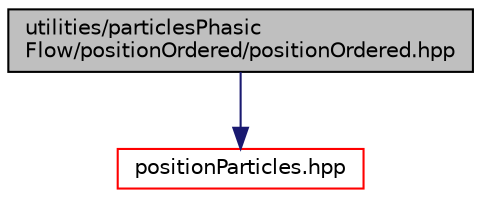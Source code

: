 digraph "utilities/particlesPhasicFlow/positionOrdered/positionOrdered.hpp"
{
 // LATEX_PDF_SIZE
  edge [fontname="Helvetica",fontsize="10",labelfontname="Helvetica",labelfontsize="10"];
  node [fontname="Helvetica",fontsize="10",shape=record];
  Node1 [label="utilities/particlesPhasic\lFlow/positionOrdered/positionOrdered.hpp",height=0.2,width=0.4,color="black", fillcolor="grey75", style="filled", fontcolor="black",tooltip=" "];
  Node1 -> Node2 [color="midnightblue",fontsize="10",style="solid",fontname="Helvetica"];
  Node2 [label="positionParticles.hpp",height=0.2,width=0.4,color="red", fillcolor="white", style="filled",URL="$positionParticles_8hpp.html",tooltip=" "];
}
